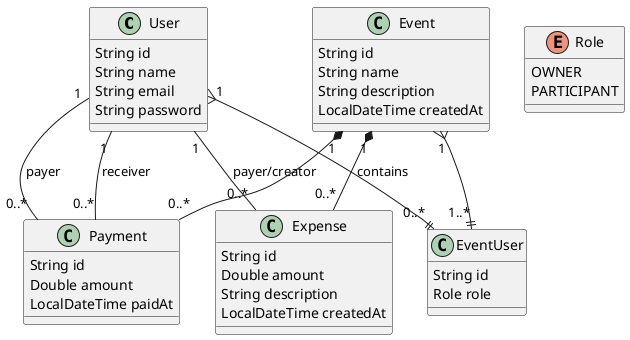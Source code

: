 @startuml
'https://plantuml.com/class-diagram

class User {
    String id
    String name
    String email
    String password
}

class Event {
    String id
    String name
    String description
    LocalDateTime createdAt
}

class Expense {
    String id
    Double amount
    String description
    LocalDateTime createdAt
}

class EventUser {
    String id
    Role role
}

class Payment {
    String id
    Double amount
    LocalDateTime paidAt
}

enum Role {
    OWNER
    PARTICIPANT
}

' --- Event group ---
User  "1"  }--|| "0..*" EventUser
Event "1"  }--|| "1..*" EventUser

' --- expenses ---
Event  "1"  *-- "0..*" Expense      : contains
User   "1"  -- "0..*" Expense      : payer/creator

' --- payments ---
Event   "1"  *-- "0..*" Payment
User    "1"  -- "0..*" Payment     : payer
Payment "0..*" -- "1" User         : receiver


@enduml